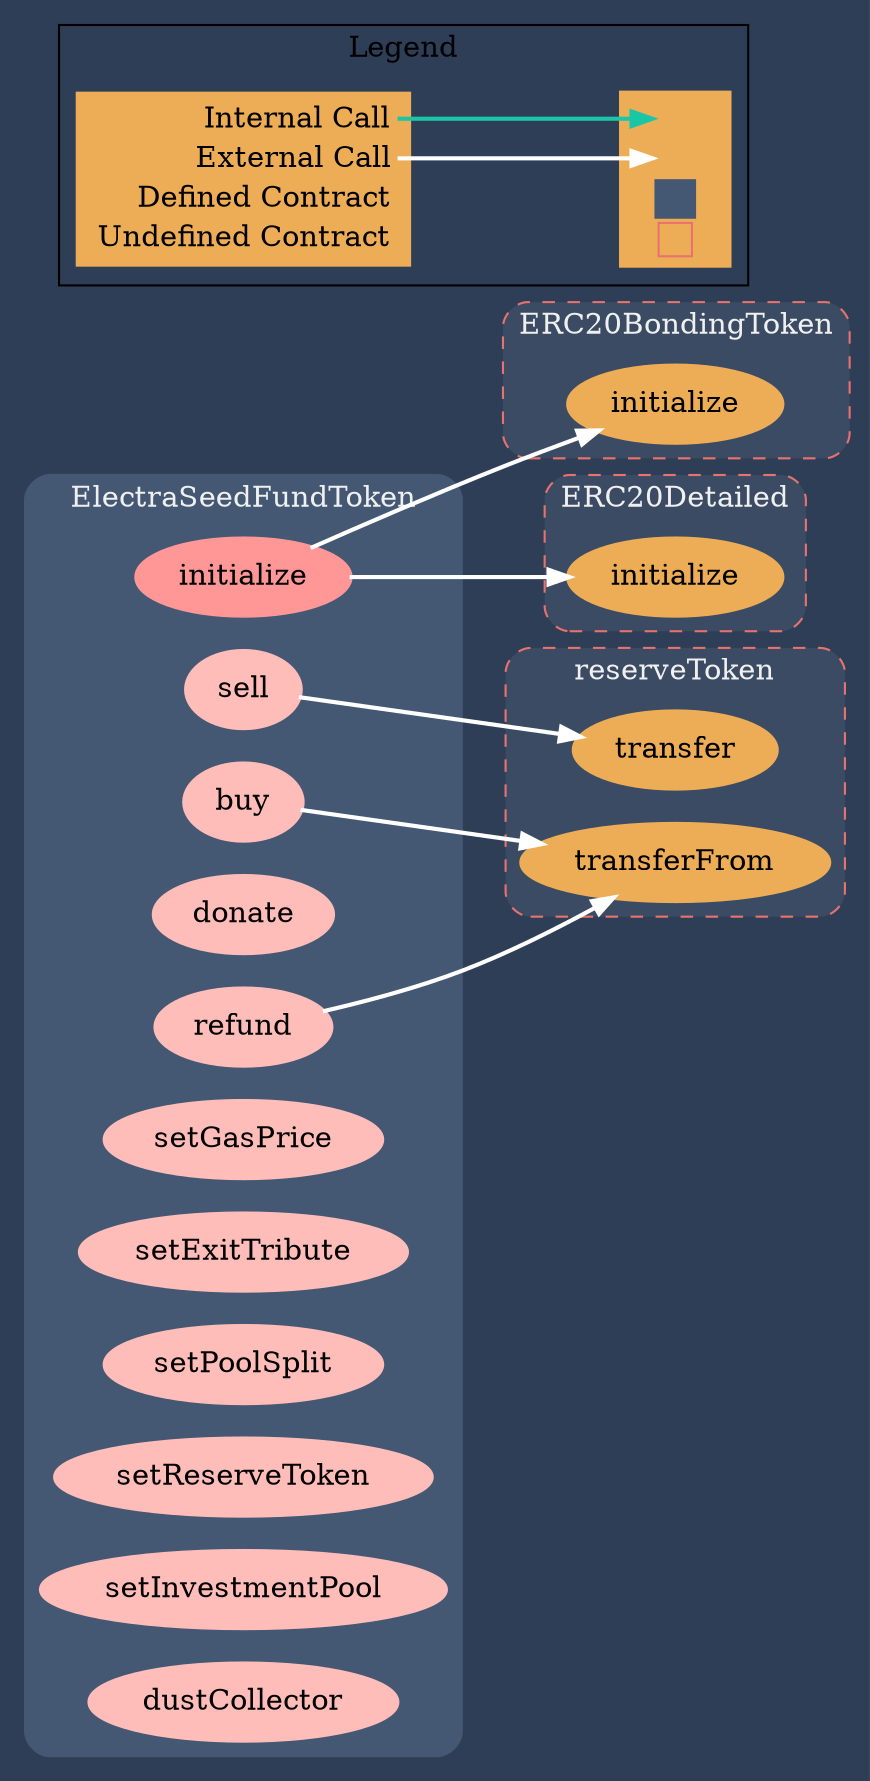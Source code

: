 digraph G {
  graph [ ratio = "auto", page = "100", compound =true, bgcolor = "#2e3e56" ];
  node [ style = "filled", fillcolor = "#edad56", color = "#edad56", penwidth =3 ];
  edge [ color = "#fcfcfc", penwidth =2, fontname = "helvetica Neue Ultra Light" ];
subgraph "clusterElectraSeedFundToken" {
  graph [ label = "ElectraSeedFundToken", color = "#445773", fontcolor = "#f0f0f0", style = "rounded", bgcolor = "#445773" ];
  "ElectraSeedFundToken.initialize" [ label = "initialize", color = "#FF9797", fillcolor = "#FF9797" ];
  "ElectraSeedFundToken.buy" [ label = "buy", color = "#ffbdb9", fillcolor = "#ffbdb9" ];
  "ElectraSeedFundToken.sell" [ label = "sell", color = "#ffbdb9", fillcolor = "#ffbdb9" ];
  "ElectraSeedFundToken.donate" [ label = "donate", color = "#ffbdb9", fillcolor = "#ffbdb9" ];
  "ElectraSeedFundToken.refund" [ label = "refund", color = "#ffbdb9", fillcolor = "#ffbdb9" ];
  "ElectraSeedFundToken.setGasPrice" [ label = "setGasPrice", color = "#ffbdb9", fillcolor = "#ffbdb9" ];
  "ElectraSeedFundToken.setExitTribute" [ label = "setExitTribute", color = "#ffbdb9", fillcolor = "#ffbdb9" ];
  "ElectraSeedFundToken.setPoolSplit" [ label = "setPoolSplit", color = "#ffbdb9", fillcolor = "#ffbdb9" ];
  "ElectraSeedFundToken.setReserveToken" [ label = "setReserveToken", color = "#ffbdb9", fillcolor = "#ffbdb9" ];
  "ElectraSeedFundToken.setInvestmentPool" [ label = "setInvestmentPool", color = "#ffbdb9", fillcolor = "#ffbdb9" ];
  "ElectraSeedFundToken.dustCollector" [ label = "dustCollector", color = "#ffbdb9", fillcolor = "#ffbdb9" ];
}

subgraph "clusterERC20BondingToken" {
  graph [ label = "ERC20BondingToken", color = "#e8726d", fontcolor = "#f0f0f0", style = "rounded,dashed", bgcolor = "#3b4b63" ];
  "ERC20BondingToken.initialize" [ label = "initialize" ];
}

subgraph "clusterERC20Detailed" {
  graph [ label = "ERC20Detailed", color = "#e8726d", fontcolor = "#f0f0f0", style = "rounded,dashed", bgcolor = "#3b4b63" ];
  "ERC20Detailed.initialize" [ label = "initialize" ];
}

subgraph "clusterreserveToken" {
  graph [ label = "reserveToken", color = "#e8726d", fontcolor = "#f0f0f0", style = "rounded,dashed", bgcolor = "#3b4b63" ];
  "reserveToken.transferFrom" [ label = "transferFrom" ];
  "reserveToken.transfer" [ label = "transfer" ];
}

  "ElectraSeedFundToken.initialize";
  "ERC20BondingToken.initialize";
  "ERC20Detailed.initialize";
  "ElectraSeedFundToken.buy";
  "reserveToken.transferFrom";
  "ElectraSeedFundToken.sell";
  "reserveToken.transfer";
  "ElectraSeedFundToken.refund";
  "ElectraSeedFundToken.initialize" -> "ERC20BondingToken.initialize" [ color = "white" ];
  "ElectraSeedFundToken.initialize" -> "ERC20Detailed.initialize" [ color = "white" ];
  "ElectraSeedFundToken.buy" -> "reserveToken.transferFrom" [ color = "white" ];
  "ElectraSeedFundToken.sell" -> "reserveToken.transfer" [ color = "white" ];
  "ElectraSeedFundToken.refund" -> "reserveToken.transferFrom" [ color = "white" ];


rankdir=LR
node [shape=plaintext]
subgraph cluster_01 {
label = "Legend";
key [label=<<table border="0" cellpadding="2" cellspacing="0" cellborder="0">
  <tr><td align="right" port="i1">Internal Call</td></tr>
  <tr><td align="right" port="i2">External Call</td></tr>
  <tr><td align="right" port="i3">Defined Contract</td></tr>
  <tr><td align="right" port="i4">Undefined Contract</td></tr>
  </table>>]
key2 [label=<<table border="0" cellpadding="2" cellspacing="0" cellborder="0">
  <tr><td port="i1">&nbsp;&nbsp;&nbsp;</td></tr>
  <tr><td port="i2">&nbsp;&nbsp;&nbsp;</td></tr>
  <tr><td port="i3" bgcolor="#445773">&nbsp;&nbsp;&nbsp;</td></tr>
  <tr><td port="i4">
    <table border="1" cellborder="0" cellspacing="0" cellpadding="7" color="#e8726d">
      <tr>
       <td></td>
      </tr>
     </table>
  </td></tr>
  </table>>]
key:i1:e -> key2:i1:w [color="#1bc6a6"]
key:i2:e -> key2:i2:w [color="white"]
}
}
